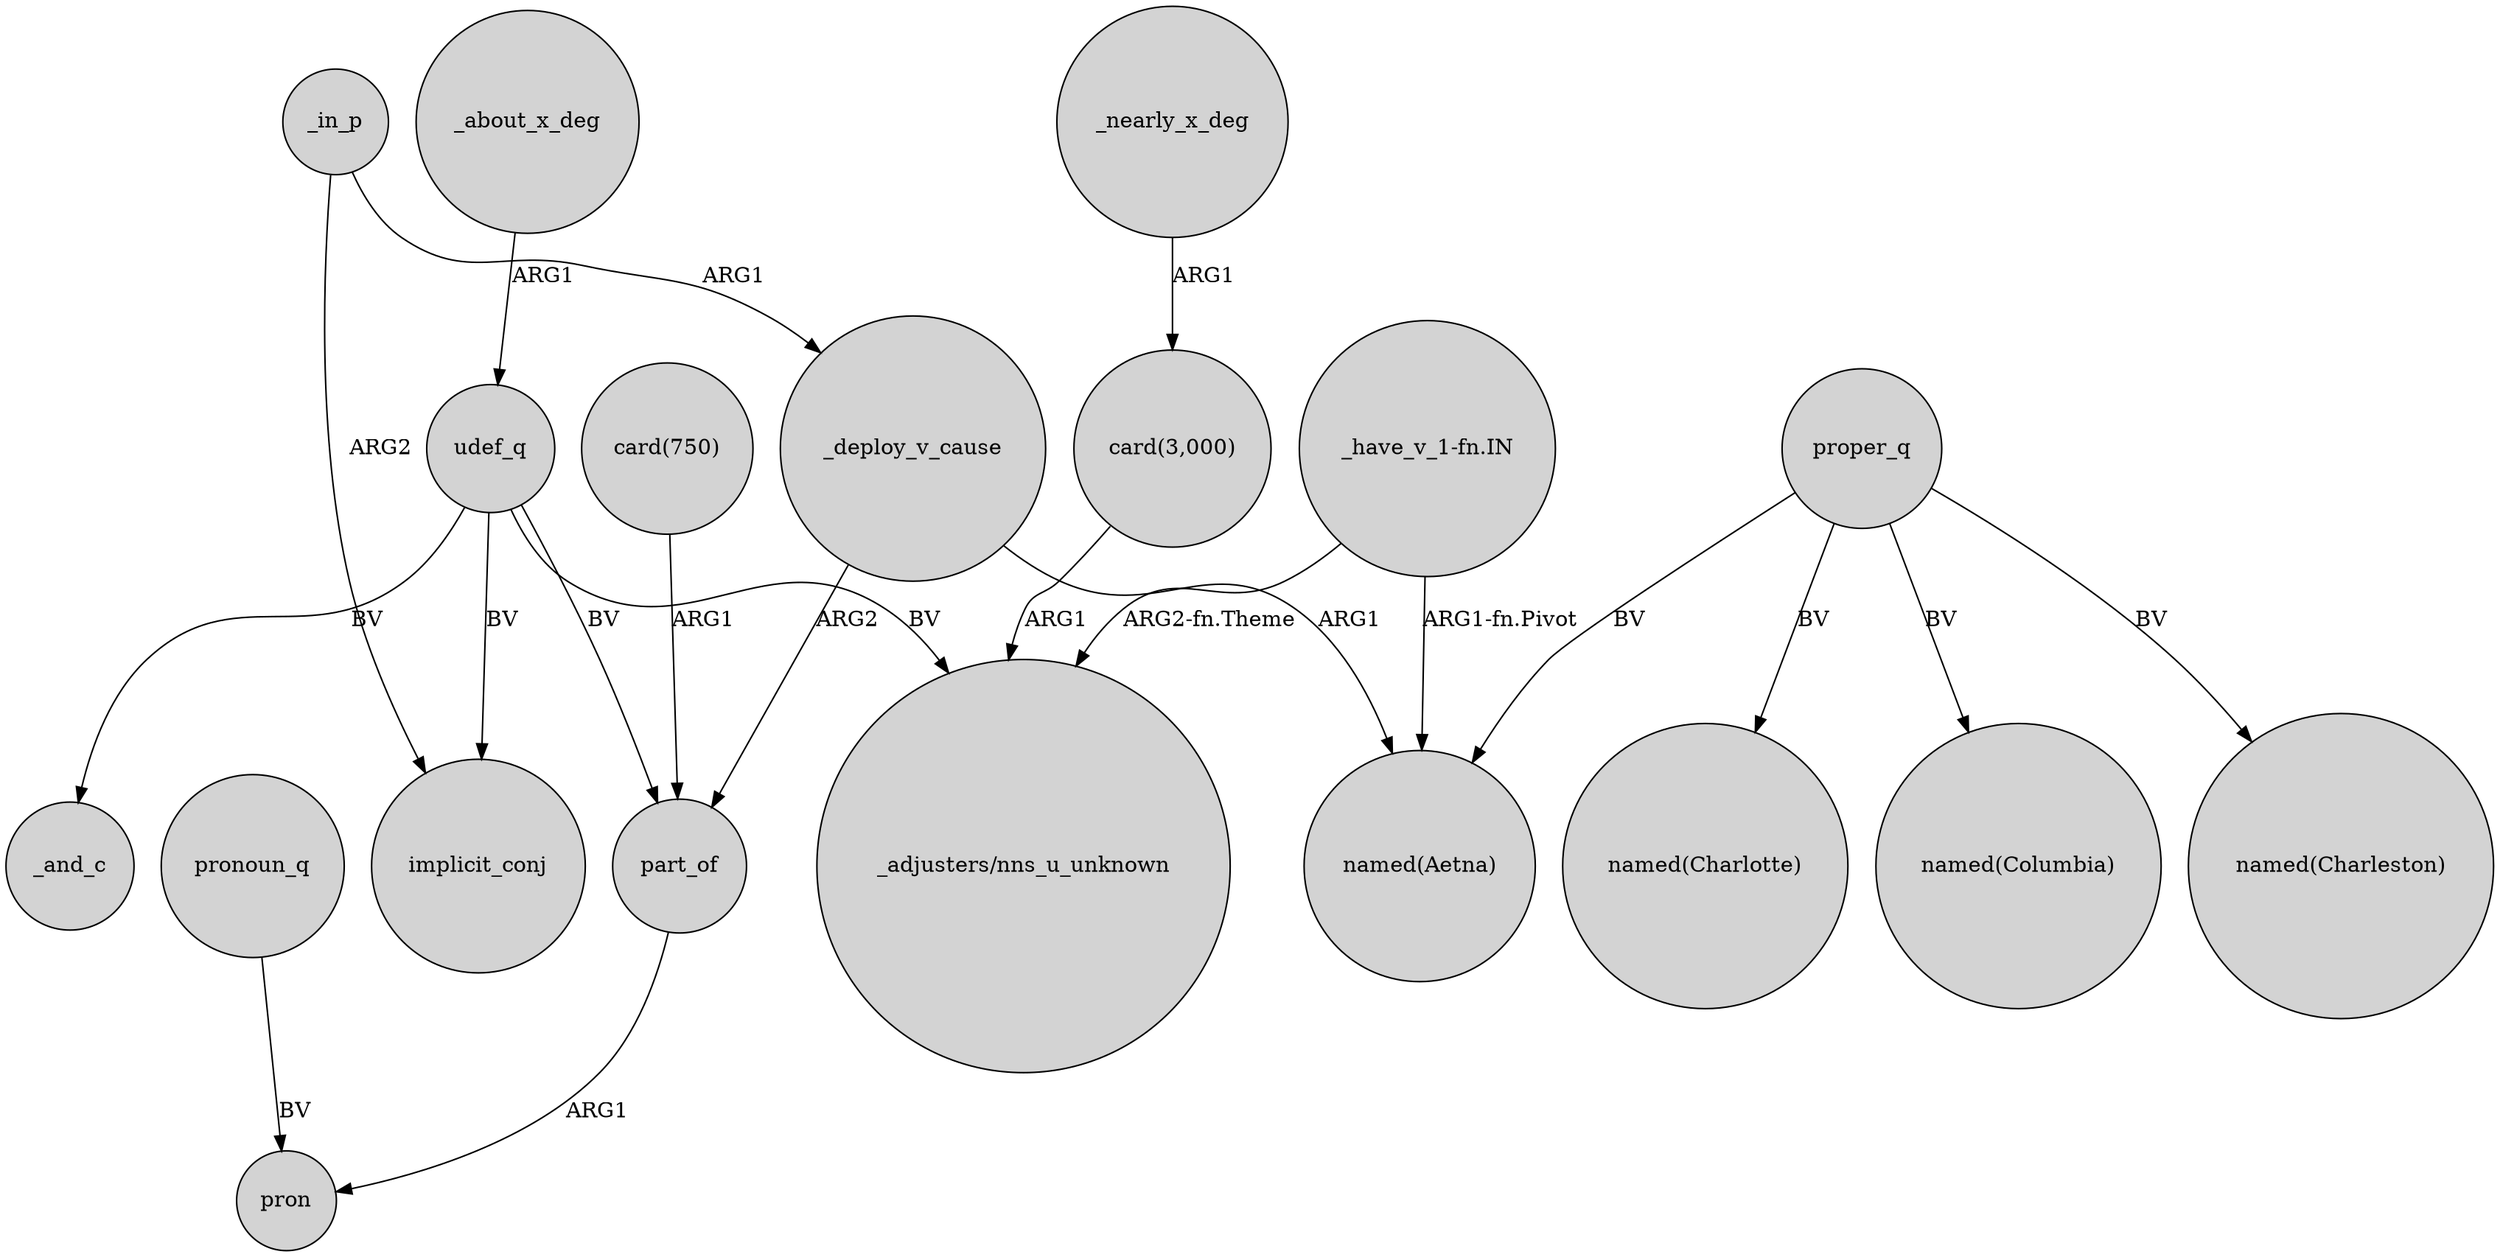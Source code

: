 digraph {
	node [shape=circle style=filled]
	part_of -> pron [label=ARG1]
	udef_q -> part_of [label=BV]
	udef_q -> "_adjusters/nns_u_unknown" [label=BV]
	_deploy_v_cause -> "named(Aetna)" [label=ARG1]
	"_have_v_1-fn.IN" -> "named(Aetna)" [label="ARG1-fn.Pivot"]
	_about_x_deg -> udef_q [label=ARG1]
	udef_q -> implicit_conj [label=BV]
	proper_q -> "named(Columbia)" [label=BV]
	"card(3,000)" -> "_adjusters/nns_u_unknown" [label=ARG1]
	pronoun_q -> pron [label=BV]
	_deploy_v_cause -> part_of [label=ARG2]
	"card(750)" -> part_of [label=ARG1]
	_in_p -> _deploy_v_cause [label=ARG1]
	_in_p -> implicit_conj [label=ARG2]
	proper_q -> "named(Charleston)" [label=BV]
	proper_q -> "named(Charlotte)" [label=BV]
	udef_q -> _and_c [label=BV]
	"_have_v_1-fn.IN" -> "_adjusters/nns_u_unknown" [label="ARG2-fn.Theme"]
	proper_q -> "named(Aetna)" [label=BV]
	_nearly_x_deg -> "card(3,000)" [label=ARG1]
}
